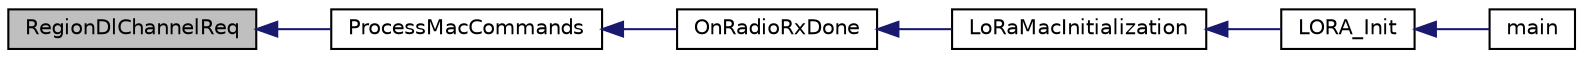 digraph "RegionDlChannelReq"
{
  edge [fontname="Helvetica",fontsize="10",labelfontname="Helvetica",labelfontsize="10"];
  node [fontname="Helvetica",fontsize="10",shape=record];
  rankdir="LR";
  Node129 [label="RegionDlChannelReq",height=0.2,width=0.4,color="black", fillcolor="grey75", style="filled", fontcolor="black"];
  Node129 -> Node130 [dir="back",color="midnightblue",fontsize="10",style="solid",fontname="Helvetica"];
  Node130 [label="ProcessMacCommands",height=0.2,width=0.4,color="black", fillcolor="white", style="filled",URL="$_lo_ra_mac_8c.html#afa7e82de5358cd2d2605c888cb1860a3",tooltip="Decodes MAC commands in the fOpts field and in the payload "];
  Node130 -> Node131 [dir="back",color="midnightblue",fontsize="10",style="solid",fontname="Helvetica"];
  Node131 [label="OnRadioRxDone",height=0.2,width=0.4,color="black", fillcolor="white", style="filled",URL="$_lo_ra_mac_8c.html#a34d9307ff02304a070ade799731ae0ed",tooltip="Function to be executed on Radio Rx Done event "];
  Node131 -> Node132 [dir="back",color="midnightblue",fontsize="10",style="solid",fontname="Helvetica"];
  Node132 [label="LoRaMacInitialization",height=0.2,width=0.4,color="black", fillcolor="white", style="filled",URL="$group___l_o_r_a_m_a_c.html#ga7ca445cf825e45999810b3991273eba5",tooltip="LoRaMAC layer initialization "];
  Node132 -> Node133 [dir="back",color="midnightblue",fontsize="10",style="solid",fontname="Helvetica"];
  Node133 [label="LORA_Init",height=0.2,width=0.4,color="black", fillcolor="white", style="filled",URL="$lora_8h.html#a60e6c21550fcaf1cadb87454348046ad",tooltip="Lora Initialisation "];
  Node133 -> Node134 [dir="back",color="midnightblue",fontsize="10",style="solid",fontname="Helvetica"];
  Node134 [label="main",height=0.2,width=0.4,color="black", fillcolor="white", style="filled",URL="$main_8c.html#a840291bc02cba5474a4cb46a9b9566fe",tooltip="Main program "];
}
